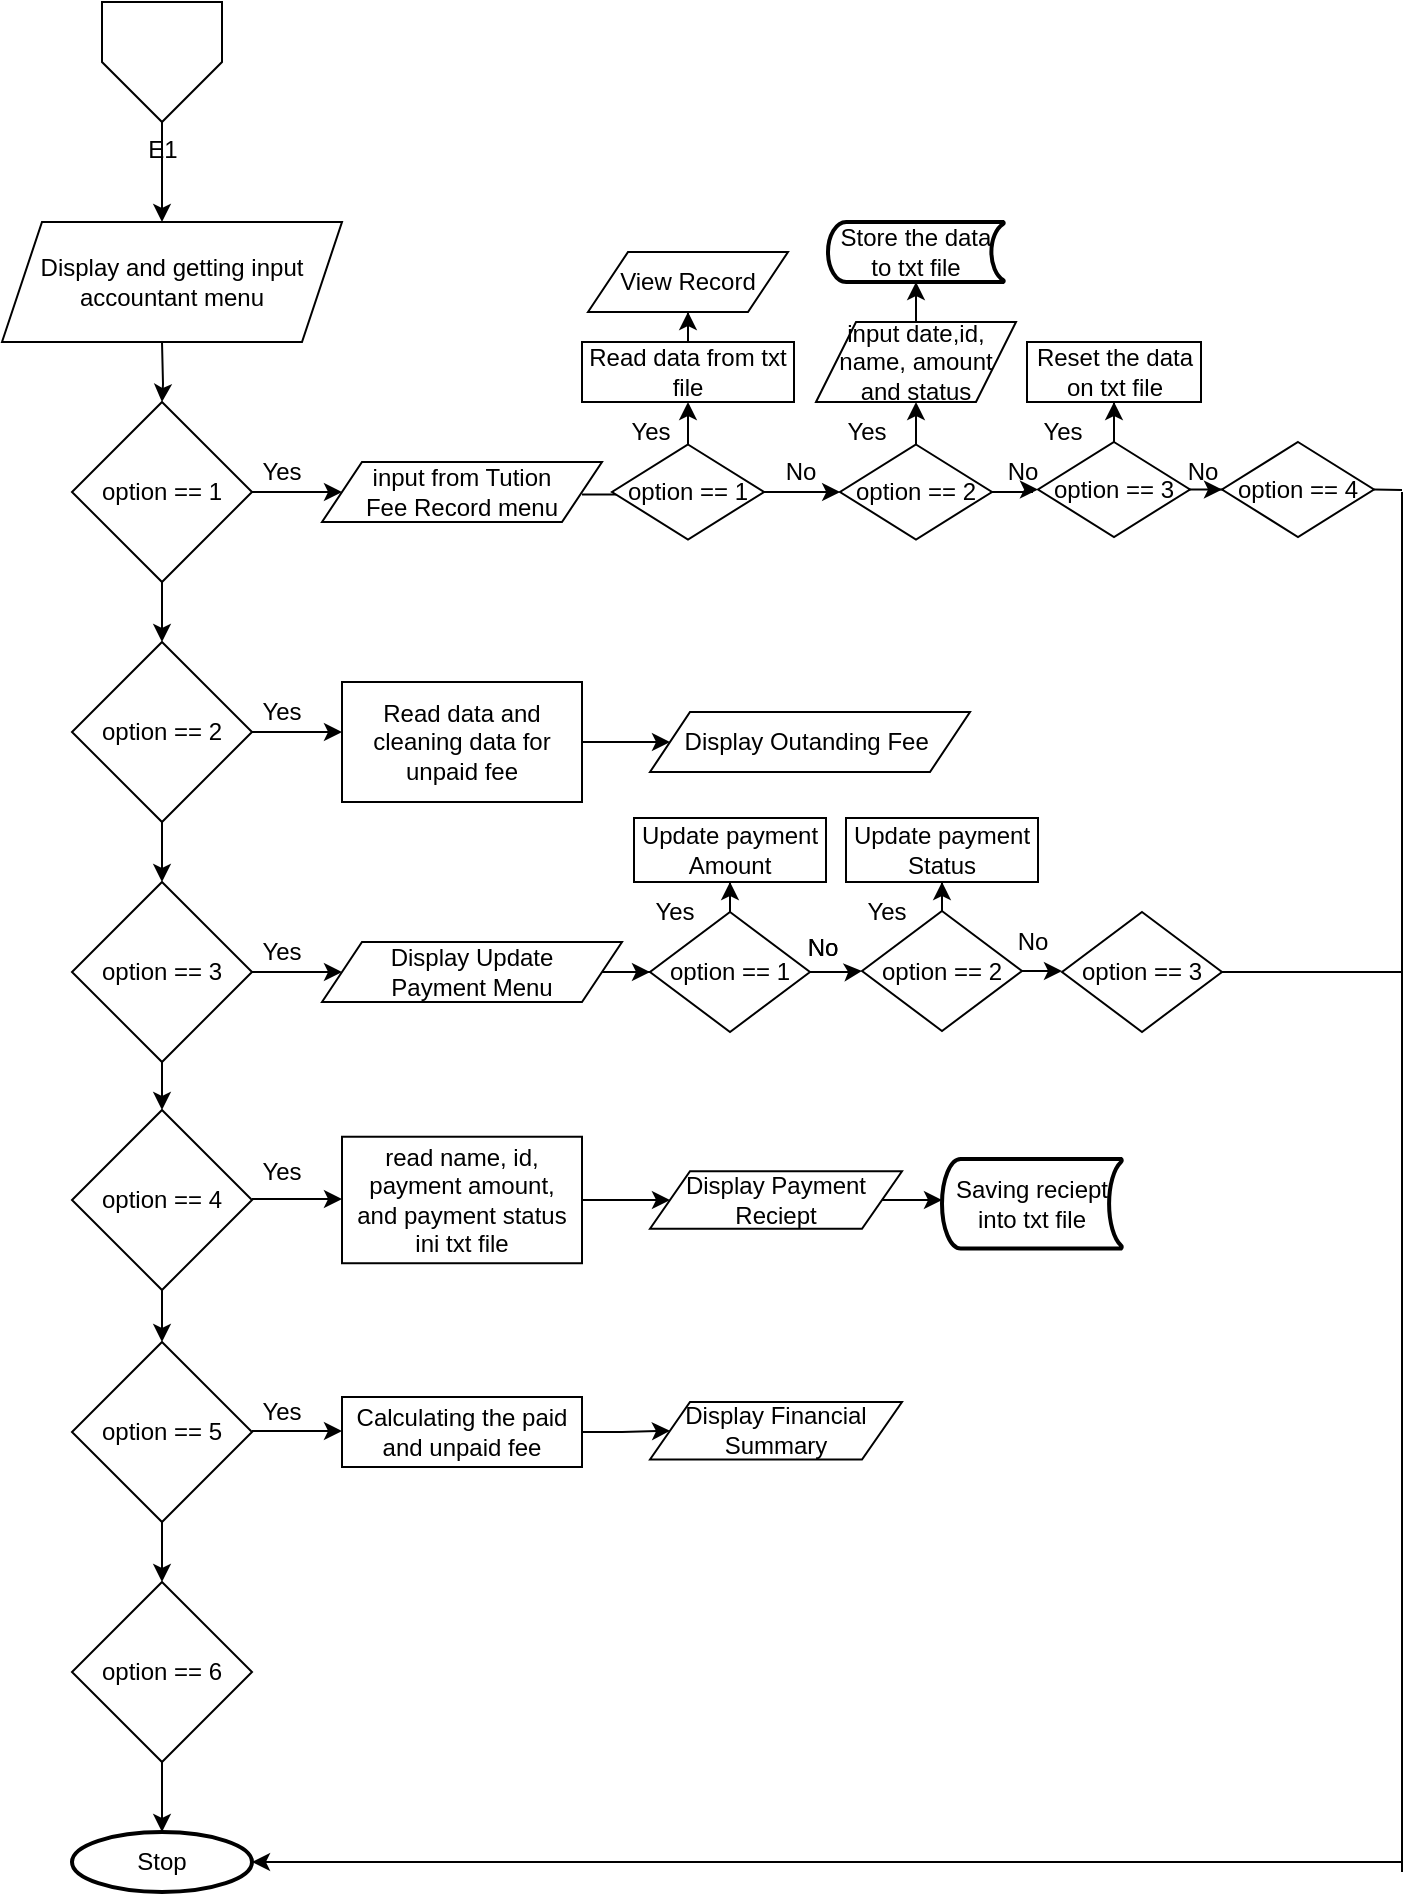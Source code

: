 <mxfile version="24.7.17">
  <diagram name="Page-1" id="mqJQ5c2kNA3ZxZKOHx-5">
    <mxGraphModel dx="864" dy="1080" grid="1" gridSize="10" guides="1" tooltips="1" connect="1" arrows="1" fold="1" page="1" pageScale="1" pageWidth="827" pageHeight="1169" math="0" shadow="0">
      <root>
        <mxCell id="0" />
        <mxCell id="1" parent="0" />
        <mxCell id="XAkVPHZbZVvvidoJhrBx-7" value="" style="edgeStyle=orthogonalEdgeStyle;rounded=0;orthogonalLoop=1;jettySize=auto;html=1;" parent="1" source="gLXPA9VZxxK_G1rtPnU9-1" edge="1">
          <mxGeometry relative="1" as="geometry">
            <mxPoint x="125" y="222" as="targetPoint" />
          </mxGeometry>
        </mxCell>
        <mxCell id="gLXPA9VZxxK_G1rtPnU9-1" value="E1" style="verticalLabelPosition=bottom;verticalAlign=top;html=1;shape=offPageConnector;rounded=0;size=0.5;" parent="1" vertex="1">
          <mxGeometry x="95" y="112" width="60" height="60" as="geometry" />
        </mxCell>
        <mxCell id="XAkVPHZbZVvvidoJhrBx-9" value="" style="edgeStyle=orthogonalEdgeStyle;rounded=0;orthogonalLoop=1;jettySize=auto;html=1;" parent="1" target="ZdBy-lXfVyhie4bruy21-1" edge="1">
          <mxGeometry relative="1" as="geometry">
            <mxPoint x="125" y="282" as="sourcePoint" />
          </mxGeometry>
        </mxCell>
        <mxCell id="XAkVPHZbZVvvidoJhrBx-10" value="" style="edgeStyle=orthogonalEdgeStyle;rounded=0;orthogonalLoop=1;jettySize=auto;html=1;" parent="1" source="ZdBy-lXfVyhie4bruy21-1" target="XAkVPHZbZVvvidoJhrBx-1" edge="1">
          <mxGeometry relative="1" as="geometry" />
        </mxCell>
        <mxCell id="ZdBy-lXfVyhie4bruy21-1" value="option == 1" style="rhombus;whiteSpace=wrap;html=1;" parent="1" vertex="1">
          <mxGeometry x="80" y="312" width="90" height="90" as="geometry" />
        </mxCell>
        <mxCell id="XAkVPHZbZVvvidoJhrBx-12" value="" style="edgeStyle=orthogonalEdgeStyle;rounded=0;orthogonalLoop=1;jettySize=auto;html=1;" parent="1" source="XAkVPHZbZVvvidoJhrBx-1" target="XAkVPHZbZVvvidoJhrBx-2" edge="1">
          <mxGeometry relative="1" as="geometry" />
        </mxCell>
        <mxCell id="XAkVPHZbZVvvidoJhrBx-1" value="option == 2" style="rhombus;whiteSpace=wrap;html=1;" parent="1" vertex="1">
          <mxGeometry x="80" y="432" width="90" height="90" as="geometry" />
        </mxCell>
        <mxCell id="XAkVPHZbZVvvidoJhrBx-13" value="" style="edgeStyle=orthogonalEdgeStyle;rounded=0;orthogonalLoop=1;jettySize=auto;html=1;" parent="1" source="XAkVPHZbZVvvidoJhrBx-2" target="XAkVPHZbZVvvidoJhrBx-3" edge="1">
          <mxGeometry relative="1" as="geometry" />
        </mxCell>
        <mxCell id="XAkVPHZbZVvvidoJhrBx-2" value="option == 3" style="rhombus;whiteSpace=wrap;html=1;" parent="1" vertex="1">
          <mxGeometry x="80" y="552" width="90" height="90" as="geometry" />
        </mxCell>
        <mxCell id="XAkVPHZbZVvvidoJhrBx-14" value="" style="edgeStyle=orthogonalEdgeStyle;rounded=0;orthogonalLoop=1;jettySize=auto;html=1;" parent="1" source="XAkVPHZbZVvvidoJhrBx-3" target="XAkVPHZbZVvvidoJhrBx-4" edge="1">
          <mxGeometry relative="1" as="geometry" />
        </mxCell>
        <mxCell id="XAkVPHZbZVvvidoJhrBx-3" value="option == 4" style="rhombus;whiteSpace=wrap;html=1;" parent="1" vertex="1">
          <mxGeometry x="80" y="666" width="90" height="90" as="geometry" />
        </mxCell>
        <mxCell id="XAkVPHZbZVvvidoJhrBx-15" value="" style="edgeStyle=orthogonalEdgeStyle;rounded=0;orthogonalLoop=1;jettySize=auto;html=1;" parent="1" source="XAkVPHZbZVvvidoJhrBx-4" target="XAkVPHZbZVvvidoJhrBx-5" edge="1">
          <mxGeometry relative="1" as="geometry" />
        </mxCell>
        <mxCell id="XAkVPHZbZVvvidoJhrBx-4" value="option == 5" style="rhombus;whiteSpace=wrap;html=1;" parent="1" vertex="1">
          <mxGeometry x="80" y="782" width="90" height="90" as="geometry" />
        </mxCell>
        <mxCell id="sQi3oOq43hmDluVFsprl-73" value="" style="edgeStyle=orthogonalEdgeStyle;rounded=0;orthogonalLoop=1;jettySize=auto;html=1;" edge="1" parent="1" source="XAkVPHZbZVvvidoJhrBx-5" target="sQi3oOq43hmDluVFsprl-72">
          <mxGeometry relative="1" as="geometry" />
        </mxCell>
        <mxCell id="XAkVPHZbZVvvidoJhrBx-5" value="option == 6" style="rhombus;whiteSpace=wrap;html=1;" parent="1" vertex="1">
          <mxGeometry x="80" y="902" width="90" height="90" as="geometry" />
        </mxCell>
        <mxCell id="A22gA0da8D0I8UilrCp8-2" value="" style="endArrow=classic;html=1;rounded=0;exitX=1;exitY=0.5;exitDx=0;exitDy=0;" parent="1" source="ZdBy-lXfVyhie4bruy21-1" edge="1">
          <mxGeometry width="50" height="50" relative="1" as="geometry">
            <mxPoint x="355" y="382" as="sourcePoint" />
            <mxPoint x="215" y="357" as="targetPoint" />
          </mxGeometry>
        </mxCell>
        <mxCell id="A22gA0da8D0I8UilrCp8-22" value="" style="edgeStyle=orthogonalEdgeStyle;rounded=0;orthogonalLoop=1;jettySize=auto;html=1;" parent="1" edge="1">
          <mxGeometry relative="1" as="geometry">
            <mxPoint x="335" y="358.217" as="sourcePoint" />
            <mxPoint x="369.0" y="358.261" as="targetPoint" />
          </mxGeometry>
        </mxCell>
        <mxCell id="A22gA0da8D0I8UilrCp8-4" value="Yes" style="text;html=1;align=center;verticalAlign=middle;whiteSpace=wrap;rounded=0;" parent="1" vertex="1">
          <mxGeometry x="155" y="332" width="60" height="30" as="geometry" />
        </mxCell>
        <mxCell id="A22gA0da8D0I8UilrCp8-5" value="" style="endArrow=classic;html=1;rounded=0;exitX=1;exitY=0.5;exitDx=0;exitDy=0;" parent="1" source="XAkVPHZbZVvvidoJhrBx-1" edge="1">
          <mxGeometry width="50" height="50" relative="1" as="geometry">
            <mxPoint x="175" y="477" as="sourcePoint" />
            <mxPoint x="215" y="477" as="targetPoint" />
          </mxGeometry>
        </mxCell>
        <mxCell id="A22gA0da8D0I8UilrCp8-7" value="Yes" style="text;html=1;align=center;verticalAlign=middle;whiteSpace=wrap;rounded=0;" parent="1" vertex="1">
          <mxGeometry x="155" y="452" width="60" height="30" as="geometry" />
        </mxCell>
        <mxCell id="A22gA0da8D0I8UilrCp8-8" value="" style="endArrow=classic;html=1;rounded=0;exitX=1;exitY=0.5;exitDx=0;exitDy=0;" parent="1" edge="1">
          <mxGeometry width="50" height="50" relative="1" as="geometry">
            <mxPoint x="170" y="597" as="sourcePoint" />
            <mxPoint x="215" y="597" as="targetPoint" />
          </mxGeometry>
        </mxCell>
        <mxCell id="A22gA0da8D0I8UilrCp8-10" value="Yes" style="text;html=1;align=center;verticalAlign=middle;whiteSpace=wrap;rounded=0;" parent="1" vertex="1">
          <mxGeometry x="155" y="572" width="60" height="30" as="geometry" />
        </mxCell>
        <mxCell id="A22gA0da8D0I8UilrCp8-11" value="" style="endArrow=classic;html=1;rounded=0;exitX=1;exitY=0.5;exitDx=0;exitDy=0;" parent="1" edge="1">
          <mxGeometry width="50" height="50" relative="1" as="geometry">
            <mxPoint x="170" y="710.5" as="sourcePoint" />
            <mxPoint x="215" y="710.5" as="targetPoint" />
          </mxGeometry>
        </mxCell>
        <mxCell id="sQi3oOq43hmDluVFsprl-17" value="" style="edgeStyle=orthogonalEdgeStyle;rounded=0;orthogonalLoop=1;jettySize=auto;html=1;" edge="1" parent="1" source="A22gA0da8D0I8UilrCp8-12" target="sQi3oOq43hmDluVFsprl-15">
          <mxGeometry relative="1" as="geometry" />
        </mxCell>
        <mxCell id="A22gA0da8D0I8UilrCp8-12" value="read name, id, payment amount,&lt;br&gt;and payment status ini txt file" style="rounded=0;whiteSpace=wrap;html=1;" parent="1" vertex="1">
          <mxGeometry x="215" y="679.37" width="120" height="63.25" as="geometry" />
        </mxCell>
        <mxCell id="A22gA0da8D0I8UilrCp8-13" value="Yes" style="text;html=1;align=center;verticalAlign=middle;whiteSpace=wrap;rounded=0;" parent="1" vertex="1">
          <mxGeometry x="155" y="682" width="60" height="30" as="geometry" />
        </mxCell>
        <mxCell id="A22gA0da8D0I8UilrCp8-14" value="" style="endArrow=classic;html=1;rounded=0;exitX=1;exitY=0.5;exitDx=0;exitDy=0;" parent="1" edge="1">
          <mxGeometry width="50" height="50" relative="1" as="geometry">
            <mxPoint x="170" y="826.5" as="sourcePoint" />
            <mxPoint x="215" y="826.5" as="targetPoint" />
          </mxGeometry>
        </mxCell>
        <mxCell id="sQi3oOq43hmDluVFsprl-14" value="" style="edgeStyle=orthogonalEdgeStyle;rounded=0;orthogonalLoop=1;jettySize=auto;html=1;" edge="1" parent="1" source="A22gA0da8D0I8UilrCp8-15" target="sQi3oOq43hmDluVFsprl-13">
          <mxGeometry relative="1" as="geometry" />
        </mxCell>
        <mxCell id="A22gA0da8D0I8UilrCp8-15" value="Calculating the paid and unpaid fee" style="rounded=0;whiteSpace=wrap;html=1;" parent="1" vertex="1">
          <mxGeometry x="215" y="809.5" width="120" height="35" as="geometry" />
        </mxCell>
        <mxCell id="A22gA0da8D0I8UilrCp8-16" value="Yes" style="text;html=1;align=center;verticalAlign=middle;whiteSpace=wrap;rounded=0;" parent="1" vertex="1">
          <mxGeometry x="155" y="802" width="60" height="30" as="geometry" />
        </mxCell>
        <mxCell id="sQi3oOq43hmDluVFsprl-10" value="input from Tution &lt;br&gt;Fee Record menu" style="shape=parallelogram;perimeter=parallelogramPerimeter;whiteSpace=wrap;html=1;fixedSize=1;" vertex="1" parent="1">
          <mxGeometry x="205" y="342" width="140" height="30" as="geometry" />
        </mxCell>
        <mxCell id="sQi3oOq43hmDluVFsprl-26" value="" style="edgeStyle=orthogonalEdgeStyle;rounded=0;orthogonalLoop=1;jettySize=auto;html=1;" edge="1" parent="1" source="sQi3oOq43hmDluVFsprl-11" target="sQi3oOq43hmDluVFsprl-24">
          <mxGeometry relative="1" as="geometry" />
        </mxCell>
        <mxCell id="sQi3oOq43hmDluVFsprl-11" value="Display Update &lt;br&gt;Payment Menu" style="shape=parallelogram;perimeter=parallelogramPerimeter;whiteSpace=wrap;html=1;fixedSize=1;" vertex="1" parent="1">
          <mxGeometry x="205" y="582" width="150" height="30" as="geometry" />
        </mxCell>
        <mxCell id="sQi3oOq43hmDluVFsprl-13" value="Display Financial Summary" style="shape=parallelogram;perimeter=parallelogramPerimeter;whiteSpace=wrap;html=1;fixedSize=1;" vertex="1" parent="1">
          <mxGeometry x="369" y="812" width="126" height="28.75" as="geometry" />
        </mxCell>
        <mxCell id="sQi3oOq43hmDluVFsprl-19" value="" style="edgeStyle=orthogonalEdgeStyle;rounded=0;orthogonalLoop=1;jettySize=auto;html=1;" edge="1" parent="1" source="sQi3oOq43hmDluVFsprl-15">
          <mxGeometry relative="1" as="geometry">
            <mxPoint x="515" y="711.083" as="targetPoint" />
          </mxGeometry>
        </mxCell>
        <mxCell id="sQi3oOq43hmDluVFsprl-15" value="Display Payment Reciept" style="shape=parallelogram;perimeter=parallelogramPerimeter;whiteSpace=wrap;html=1;fixedSize=1;" vertex="1" parent="1">
          <mxGeometry x="369" y="696.62" width="126" height="28.75" as="geometry" />
        </mxCell>
        <mxCell id="sQi3oOq43hmDluVFsprl-20" value="Saving reciept into txt file" style="strokeWidth=2;html=1;shape=mxgraph.flowchart.stored_data;whiteSpace=wrap;" vertex="1" parent="1">
          <mxGeometry x="515" y="690.5" width="90" height="44.75" as="geometry" />
        </mxCell>
        <mxCell id="sQi3oOq43hmDluVFsprl-23" value="" style="edgeStyle=orthogonalEdgeStyle;rounded=0;orthogonalLoop=1;jettySize=auto;html=1;" edge="1" parent="1" source="sQi3oOq43hmDluVFsprl-21" target="sQi3oOq43hmDluVFsprl-22">
          <mxGeometry relative="1" as="geometry" />
        </mxCell>
        <mxCell id="sQi3oOq43hmDluVFsprl-21" value="Read data and cleaning data for unpaid fee" style="rounded=0;whiteSpace=wrap;html=1;" vertex="1" parent="1">
          <mxGeometry x="215" y="452" width="120" height="60" as="geometry" />
        </mxCell>
        <mxCell id="sQi3oOq43hmDluVFsprl-22" value="Display Outanding Fee&amp;nbsp;" style="shape=parallelogram;perimeter=parallelogramPerimeter;whiteSpace=wrap;html=1;fixedSize=1;" vertex="1" parent="1">
          <mxGeometry x="369" y="467" width="160" height="30" as="geometry" />
        </mxCell>
        <mxCell id="sQi3oOq43hmDluVFsprl-27" value="" style="edgeStyle=orthogonalEdgeStyle;rounded=0;orthogonalLoop=1;jettySize=auto;html=1;" edge="1" parent="1" source="sQi3oOq43hmDluVFsprl-24" target="sQi3oOq43hmDluVFsprl-25">
          <mxGeometry relative="1" as="geometry" />
        </mxCell>
        <mxCell id="sQi3oOq43hmDluVFsprl-36" value="" style="edgeStyle=orthogonalEdgeStyle;rounded=0;orthogonalLoop=1;jettySize=auto;html=1;" edge="1" parent="1" source="sQi3oOq43hmDluVFsprl-24" target="sQi3oOq43hmDluVFsprl-35">
          <mxGeometry relative="1" as="geometry" />
        </mxCell>
        <mxCell id="sQi3oOq43hmDluVFsprl-24" value="option == 1" style="rhombus;whiteSpace=wrap;html=1;" vertex="1" parent="1">
          <mxGeometry x="369" y="567" width="80" height="60" as="geometry" />
        </mxCell>
        <mxCell id="sQi3oOq43hmDluVFsprl-29" value="" style="edgeStyle=orthogonalEdgeStyle;rounded=0;orthogonalLoop=1;jettySize=auto;html=1;" edge="1" parent="1" source="sQi3oOq43hmDluVFsprl-25" target="sQi3oOq43hmDluVFsprl-28">
          <mxGeometry relative="1" as="geometry" />
        </mxCell>
        <mxCell id="sQi3oOq43hmDluVFsprl-38" value="" style="edgeStyle=orthogonalEdgeStyle;rounded=0;orthogonalLoop=1;jettySize=auto;html=1;" edge="1" parent="1" source="sQi3oOq43hmDluVFsprl-25" target="sQi3oOq43hmDluVFsprl-37">
          <mxGeometry relative="1" as="geometry" />
        </mxCell>
        <mxCell id="sQi3oOq43hmDluVFsprl-25" value="option == 2" style="rhombus;whiteSpace=wrap;html=1;" vertex="1" parent="1">
          <mxGeometry x="475" y="566.5" width="80" height="60" as="geometry" />
        </mxCell>
        <mxCell id="sQi3oOq43hmDluVFsprl-28" value="option == 3" style="rhombus;whiteSpace=wrap;html=1;" vertex="1" parent="1">
          <mxGeometry x="575" y="567" width="80" height="60" as="geometry" />
        </mxCell>
        <mxCell id="sQi3oOq43hmDluVFsprl-30" value="&lt;div&gt;&lt;br&gt;&lt;/div&gt;" style="text;html=1;align=center;verticalAlign=middle;resizable=0;points=[];autosize=1;strokeColor=none;fillColor=none;" vertex="1" parent="1">
          <mxGeometry x="335" y="540" width="20" height="30" as="geometry" />
        </mxCell>
        <mxCell id="sQi3oOq43hmDluVFsprl-31" value="No" style="text;html=1;align=center;verticalAlign=middle;resizable=0;points=[];autosize=1;strokeColor=none;fillColor=none;" vertex="1" parent="1">
          <mxGeometry x="435" y="570" width="40" height="30" as="geometry" />
        </mxCell>
        <mxCell id="sQi3oOq43hmDluVFsprl-32" value="No" style="text;html=1;align=center;verticalAlign=middle;resizable=0;points=[];autosize=1;strokeColor=none;fillColor=none;" vertex="1" parent="1">
          <mxGeometry x="540" y="567" width="40" height="30" as="geometry" />
        </mxCell>
        <mxCell id="sQi3oOq43hmDluVFsprl-35" value="Update payment Amount" style="rounded=0;whiteSpace=wrap;html=1;" vertex="1" parent="1">
          <mxGeometry x="361" y="520" width="96" height="32" as="geometry" />
        </mxCell>
        <mxCell id="sQi3oOq43hmDluVFsprl-37" value="Update payment Status" style="rounded=0;whiteSpace=wrap;html=1;" vertex="1" parent="1">
          <mxGeometry x="467" y="520" width="96" height="32" as="geometry" />
        </mxCell>
        <mxCell id="sQi3oOq43hmDluVFsprl-39" value="No" style="text;html=1;align=center;verticalAlign=middle;resizable=0;points=[];autosize=1;strokeColor=none;fillColor=none;" vertex="1" parent="1">
          <mxGeometry x="435" y="570" width="40" height="30" as="geometry" />
        </mxCell>
        <mxCell id="sQi3oOq43hmDluVFsprl-40" value="Yes" style="text;html=1;align=center;verticalAlign=middle;resizable=0;points=[];autosize=1;strokeColor=none;fillColor=none;" vertex="1" parent="1">
          <mxGeometry x="361" y="552" width="40" height="30" as="geometry" />
        </mxCell>
        <mxCell id="sQi3oOq43hmDluVFsprl-41" value="Yes" style="text;html=1;align=center;verticalAlign=middle;resizable=0;points=[];autosize=1;strokeColor=none;fillColor=none;" vertex="1" parent="1">
          <mxGeometry x="467" y="552" width="40" height="30" as="geometry" />
        </mxCell>
        <mxCell id="sQi3oOq43hmDluVFsprl-47" value="" style="edgeStyle=orthogonalEdgeStyle;rounded=0;orthogonalLoop=1;jettySize=auto;html=1;" edge="1" parent="1" source="sQi3oOq43hmDluVFsprl-42" target="sQi3oOq43hmDluVFsprl-43">
          <mxGeometry relative="1" as="geometry" />
        </mxCell>
        <mxCell id="sQi3oOq43hmDluVFsprl-55" value="" style="edgeStyle=orthogonalEdgeStyle;rounded=0;orthogonalLoop=1;jettySize=auto;html=1;" edge="1" parent="1" source="sQi3oOq43hmDluVFsprl-42" target="sQi3oOq43hmDluVFsprl-51">
          <mxGeometry relative="1" as="geometry" />
        </mxCell>
        <mxCell id="sQi3oOq43hmDluVFsprl-42" value="option == 1" style="rhombus;whiteSpace=wrap;html=1;" vertex="1" parent="1">
          <mxGeometry x="350" y="333.25" width="76" height="47.5" as="geometry" />
        </mxCell>
        <mxCell id="sQi3oOq43hmDluVFsprl-48" value="" style="edgeStyle=orthogonalEdgeStyle;rounded=0;orthogonalLoop=1;jettySize=auto;html=1;" edge="1" parent="1" source="sQi3oOq43hmDluVFsprl-43" target="sQi3oOq43hmDluVFsprl-44">
          <mxGeometry relative="1" as="geometry" />
        </mxCell>
        <mxCell id="sQi3oOq43hmDluVFsprl-63" value="" style="edgeStyle=orthogonalEdgeStyle;rounded=0;orthogonalLoop=1;jettySize=auto;html=1;" edge="1" parent="1" source="sQi3oOq43hmDluVFsprl-43" target="sQi3oOq43hmDluVFsprl-62">
          <mxGeometry relative="1" as="geometry" />
        </mxCell>
        <mxCell id="sQi3oOq43hmDluVFsprl-43" value="option == 2" style="rhombus;whiteSpace=wrap;html=1;" vertex="1" parent="1">
          <mxGeometry x="464" y="333.25" width="76" height="47.5" as="geometry" />
        </mxCell>
        <mxCell id="sQi3oOq43hmDluVFsprl-49" value="" style="edgeStyle=orthogonalEdgeStyle;rounded=0;orthogonalLoop=1;jettySize=auto;html=1;" edge="1" parent="1" source="sQi3oOq43hmDluVFsprl-44" target="sQi3oOq43hmDluVFsprl-45">
          <mxGeometry relative="1" as="geometry" />
        </mxCell>
        <mxCell id="sQi3oOq43hmDluVFsprl-68" value="" style="edgeStyle=orthogonalEdgeStyle;rounded=0;orthogonalLoop=1;jettySize=auto;html=1;" edge="1" parent="1" source="sQi3oOq43hmDluVFsprl-44" target="sQi3oOq43hmDluVFsprl-67">
          <mxGeometry relative="1" as="geometry" />
        </mxCell>
        <mxCell id="sQi3oOq43hmDluVFsprl-44" value="option == 3" style="rhombus;whiteSpace=wrap;html=1;" vertex="1" parent="1">
          <mxGeometry x="563" y="332" width="76" height="47.5" as="geometry" />
        </mxCell>
        <mxCell id="sQi3oOq43hmDluVFsprl-45" value="option == 4" style="rhombus;whiteSpace=wrap;html=1;" vertex="1" parent="1">
          <mxGeometry x="655" y="332" width="76" height="47.5" as="geometry" />
        </mxCell>
        <mxCell id="sQi3oOq43hmDluVFsprl-56" value="" style="edgeStyle=orthogonalEdgeStyle;rounded=0;orthogonalLoop=1;jettySize=auto;html=1;" edge="1" parent="1" source="sQi3oOq43hmDluVFsprl-51" target="sQi3oOq43hmDluVFsprl-52">
          <mxGeometry relative="1" as="geometry" />
        </mxCell>
        <mxCell id="sQi3oOq43hmDluVFsprl-51" value="Read data from txt file" style="rounded=0;whiteSpace=wrap;html=1;" vertex="1" parent="1">
          <mxGeometry x="335" y="282" width="106" height="30" as="geometry" />
        </mxCell>
        <mxCell id="sQi3oOq43hmDluVFsprl-52" value="View Record" style="shape=parallelogram;perimeter=parallelogramPerimeter;whiteSpace=wrap;html=1;fixedSize=1;" vertex="1" parent="1">
          <mxGeometry x="338" y="237" width="100" height="30" as="geometry" />
        </mxCell>
        <mxCell id="sQi3oOq43hmDluVFsprl-57" value="Yes" style="text;html=1;align=center;verticalAlign=middle;resizable=0;points=[];autosize=1;strokeColor=none;fillColor=none;" vertex="1" parent="1">
          <mxGeometry x="349" y="312" width="40" height="30" as="geometry" />
        </mxCell>
        <mxCell id="sQi3oOq43hmDluVFsprl-58" value="No" style="text;html=1;align=center;verticalAlign=middle;resizable=0;points=[];autosize=1;strokeColor=none;fillColor=none;" vertex="1" parent="1">
          <mxGeometry x="424" y="332" width="40" height="30" as="geometry" />
        </mxCell>
        <mxCell id="sQi3oOq43hmDluVFsprl-59" value="No" style="text;html=1;align=center;verticalAlign=middle;resizable=0;points=[];autosize=1;strokeColor=none;fillColor=none;" vertex="1" parent="1">
          <mxGeometry x="535" y="332" width="40" height="30" as="geometry" />
        </mxCell>
        <mxCell id="sQi3oOq43hmDluVFsprl-60" value="No" style="text;html=1;align=center;verticalAlign=middle;resizable=0;points=[];autosize=1;strokeColor=none;fillColor=none;" vertex="1" parent="1">
          <mxGeometry x="625" y="332" width="40" height="30" as="geometry" />
        </mxCell>
        <mxCell id="sQi3oOq43hmDluVFsprl-66" value="" style="edgeStyle=orthogonalEdgeStyle;rounded=0;orthogonalLoop=1;jettySize=auto;html=1;" edge="1" parent="1" source="sQi3oOq43hmDluVFsprl-62" target="sQi3oOq43hmDluVFsprl-65">
          <mxGeometry relative="1" as="geometry" />
        </mxCell>
        <mxCell id="sQi3oOq43hmDluVFsprl-62" value="input date,id,&lt;br&gt;name, amount and status" style="shape=parallelogram;perimeter=parallelogramPerimeter;whiteSpace=wrap;html=1;fixedSize=1;" vertex="1" parent="1">
          <mxGeometry x="452" y="272" width="100" height="40" as="geometry" />
        </mxCell>
        <mxCell id="sQi3oOq43hmDluVFsprl-65" value="Store the data to txt file" style="strokeWidth=2;html=1;shape=mxgraph.flowchart.stored_data;whiteSpace=wrap;" vertex="1" parent="1">
          <mxGeometry x="458" y="222" width="88" height="30" as="geometry" />
        </mxCell>
        <mxCell id="sQi3oOq43hmDluVFsprl-67" value="Reset the data on txt file" style="rounded=0;whiteSpace=wrap;html=1;" vertex="1" parent="1">
          <mxGeometry x="557.5" y="282" width="87" height="30" as="geometry" />
        </mxCell>
        <mxCell id="sQi3oOq43hmDluVFsprl-69" value="Yes" style="text;html=1;align=center;verticalAlign=middle;resizable=0;points=[];autosize=1;strokeColor=none;fillColor=none;" vertex="1" parent="1">
          <mxGeometry x="457" y="312" width="40" height="30" as="geometry" />
        </mxCell>
        <mxCell id="sQi3oOq43hmDluVFsprl-70" value="Yes" style="text;html=1;align=center;verticalAlign=middle;resizable=0;points=[];autosize=1;strokeColor=none;fillColor=none;" vertex="1" parent="1">
          <mxGeometry x="555" y="312" width="40" height="30" as="geometry" />
        </mxCell>
        <mxCell id="sQi3oOq43hmDluVFsprl-71" value="Display and getting input &lt;br&gt;accountant menu" style="shape=parallelogram;perimeter=parallelogramPerimeter;whiteSpace=wrap;html=1;fixedSize=1;" vertex="1" parent="1">
          <mxGeometry x="45" y="222" width="170" height="60" as="geometry" />
        </mxCell>
        <mxCell id="sQi3oOq43hmDluVFsprl-72" value="Stop" style="strokeWidth=2;html=1;shape=mxgraph.flowchart.start_1;whiteSpace=wrap;" vertex="1" parent="1">
          <mxGeometry x="80" y="1027" width="90" height="30" as="geometry" />
        </mxCell>
        <mxCell id="sQi3oOq43hmDluVFsprl-74" value="" style="endArrow=none;html=1;rounded=0;exitX=1;exitY=0.5;exitDx=0;exitDy=0;" edge="1" parent="1" source="sQi3oOq43hmDluVFsprl-45">
          <mxGeometry width="50" height="50" relative="1" as="geometry">
            <mxPoint x="745" y="402" as="sourcePoint" />
            <mxPoint x="745" y="356" as="targetPoint" />
          </mxGeometry>
        </mxCell>
        <mxCell id="sQi3oOq43hmDluVFsprl-75" value="" style="endArrow=none;html=1;rounded=0;" edge="1" parent="1">
          <mxGeometry width="50" height="50" relative="1" as="geometry">
            <mxPoint x="745" y="1047" as="sourcePoint" />
            <mxPoint x="745" y="357" as="targetPoint" />
          </mxGeometry>
        </mxCell>
        <mxCell id="sQi3oOq43hmDluVFsprl-76" value="" style="endArrow=none;html=1;rounded=0;entryX=1;entryY=0.5;entryDx=0;entryDy=0;" edge="1" parent="1" target="sQi3oOq43hmDluVFsprl-28">
          <mxGeometry width="50" height="50" relative="1" as="geometry">
            <mxPoint x="745" y="597" as="sourcePoint" />
            <mxPoint x="475" y="837" as="targetPoint" />
          </mxGeometry>
        </mxCell>
        <mxCell id="sQi3oOq43hmDluVFsprl-77" value="" style="endArrow=classic;html=1;rounded=0;entryX=1;entryY=0.5;entryDx=0;entryDy=0;entryPerimeter=0;" edge="1" parent="1" target="sQi3oOq43hmDluVFsprl-72">
          <mxGeometry width="50" height="50" relative="1" as="geometry">
            <mxPoint x="745" y="1042" as="sourcePoint" />
            <mxPoint x="475" y="837" as="targetPoint" />
          </mxGeometry>
        </mxCell>
      </root>
    </mxGraphModel>
  </diagram>
</mxfile>
